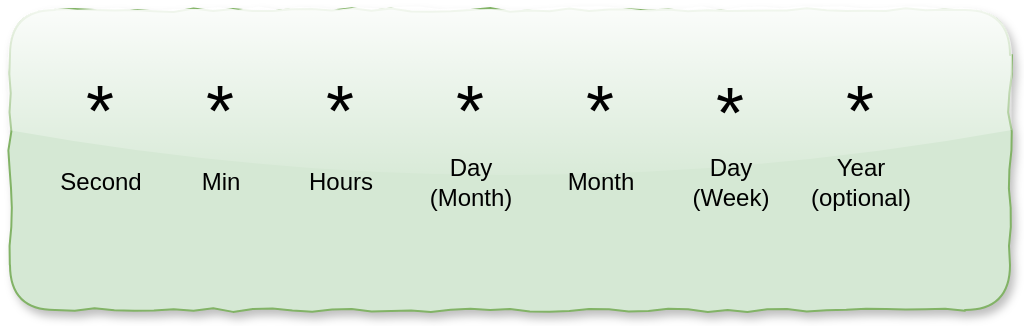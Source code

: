 <mxfile version="10.6.7" type="github"><diagram id="42qXkDY_PgjFCQO6nHN-" name="Page-1"><mxGraphModel dx="1394" dy="715" grid="1" gridSize="10" guides="1" tooltips="1" connect="1" arrows="1" fold="1" page="1" pageScale="1" pageWidth="827" pageHeight="1169" math="0" shadow="0"><root><mxCell id="0"/><mxCell id="1" parent="0"/><mxCell id="Hm1kKa16S8KWvEqv5Md4-1" value="" style="rounded=1;whiteSpace=wrap;html=1;fillColor=#d5e8d4;strokeColor=#82b366;shadow=1;glass=1;comic=1;" vertex="1" parent="1"><mxGeometry x="150" y="199" width="500" height="150" as="geometry"/></mxCell><mxCell id="Hm1kKa16S8KWvEqv5Md4-2" value="&lt;font style=&quot;font-size: 36px;&quot;&gt;*&lt;/font&gt;" style="text;html=1;strokeColor=none;fillColor=none;align=center;verticalAlign=middle;whiteSpace=wrap;rounded=0;fontSize=36;" vertex="1" parent="1"><mxGeometry x="175" y="234" width="40" height="30" as="geometry"/></mxCell><mxCell id="Hm1kKa16S8KWvEqv5Md4-3" value="&lt;font style=&quot;font-size: 36px;&quot;&gt;*&lt;/font&gt;" style="text;html=1;strokeColor=none;fillColor=none;align=center;verticalAlign=middle;whiteSpace=wrap;rounded=0;fontSize=36;" vertex="1" parent="1"><mxGeometry x="235" y="234" width="40" height="30" as="geometry"/></mxCell><mxCell id="Hm1kKa16S8KWvEqv5Md4-4" value="&lt;font style=&quot;font-size: 36px;&quot;&gt;*&lt;/font&gt;" style="text;html=1;strokeColor=none;fillColor=none;align=center;verticalAlign=middle;whiteSpace=wrap;rounded=0;fontSize=36;" vertex="1" parent="1"><mxGeometry x="295" y="234" width="40" height="30" as="geometry"/></mxCell><mxCell id="Hm1kKa16S8KWvEqv5Md4-5" value="&lt;font style=&quot;font-size: 36px;&quot;&gt;*&lt;/font&gt;" style="text;html=1;strokeColor=none;fillColor=none;align=center;verticalAlign=middle;whiteSpace=wrap;rounded=0;fontSize=36;" vertex="1" parent="1"><mxGeometry x="360" y="234" width="40" height="30" as="geometry"/></mxCell><mxCell id="Hm1kKa16S8KWvEqv5Md4-6" value="&lt;font style=&quot;font-size: 36px;&quot;&gt;*&lt;/font&gt;" style="text;html=1;strokeColor=none;fillColor=none;align=center;verticalAlign=middle;whiteSpace=wrap;rounded=0;fontSize=36;" vertex="1" parent="1"><mxGeometry x="425" y="234" width="40" height="30" as="geometry"/></mxCell><mxCell id="Hm1kKa16S8KWvEqv5Md4-7" value="&lt;font style=&quot;font-size: 36px;&quot;&gt;*&lt;/font&gt;" style="text;html=1;strokeColor=none;fillColor=none;align=center;verticalAlign=middle;whiteSpace=wrap;rounded=0;fontSize=36;" vertex="1" parent="1"><mxGeometry x="490" y="235" width="40" height="30" as="geometry"/></mxCell><mxCell id="Hm1kKa16S8KWvEqv5Md4-8" value="&lt;font style=&quot;font-size: 36px;&quot;&gt;*&lt;/font&gt;" style="text;html=1;strokeColor=none;fillColor=none;align=center;verticalAlign=middle;whiteSpace=wrap;rounded=0;fontSize=36;" vertex="1" parent="1"><mxGeometry x="555" y="234" width="40" height="30" as="geometry"/></mxCell><mxCell id="Hm1kKa16S8KWvEqv5Md4-9" value="&lt;font style=&quot;font-size: 12px&quot;&gt;Second&lt;/font&gt;" style="text;html=1;strokeColor=none;fillColor=none;align=center;verticalAlign=middle;whiteSpace=wrap;rounded=0;fontSize=12;" vertex="1" parent="1"><mxGeometry x="167.5" y="275" width="55" height="20" as="geometry"/></mxCell><mxCell id="Hm1kKa16S8KWvEqv5Md4-14" value="&lt;font style=&quot;font-size: 12px&quot;&gt;Min&lt;/font&gt;" style="text;html=1;strokeColor=none;fillColor=none;align=center;verticalAlign=middle;whiteSpace=wrap;rounded=0;fontSize=12;" vertex="1" parent="1"><mxGeometry x="227.5" y="275" width="55" height="20" as="geometry"/></mxCell><mxCell id="Hm1kKa16S8KWvEqv5Md4-15" value="&lt;font style=&quot;font-size: 12px&quot;&gt;Hours&lt;/font&gt;" style="text;html=1;strokeColor=none;fillColor=none;align=center;verticalAlign=middle;whiteSpace=wrap;rounded=0;fontSize=12;" vertex="1" parent="1"><mxGeometry x="287.5" y="275" width="55" height="20" as="geometry"/></mxCell><mxCell id="Hm1kKa16S8KWvEqv5Md4-16" value="&lt;font style=&quot;font-size: 12px&quot;&gt;Day&lt;br&gt;(Month)&lt;br&gt;&lt;/font&gt;" style="text;html=1;strokeColor=none;fillColor=none;align=center;verticalAlign=middle;whiteSpace=wrap;rounded=0;fontSize=12;" vertex="1" parent="1"><mxGeometry x="352.5" y="275" width="55" height="20" as="geometry"/></mxCell><mxCell id="Hm1kKa16S8KWvEqv5Md4-17" value="&lt;font style=&quot;font-size: 12px&quot;&gt;Month&lt;/font&gt;" style="text;html=1;strokeColor=none;fillColor=none;align=center;verticalAlign=middle;whiteSpace=wrap;rounded=0;fontSize=12;" vertex="1" parent="1"><mxGeometry x="417.5" y="275" width="55" height="20" as="geometry"/></mxCell><mxCell id="Hm1kKa16S8KWvEqv5Md4-20" value="&lt;font style=&quot;font-size: 12px&quot;&gt;Day&lt;br&gt;(Week)&lt;br&gt;&lt;/font&gt;" style="text;html=1;strokeColor=none;fillColor=none;align=center;verticalAlign=middle;whiteSpace=wrap;rounded=0;fontSize=12;" vertex="1" parent="1"><mxGeometry x="482.5" y="275" width="55" height="20" as="geometry"/></mxCell><mxCell id="Hm1kKa16S8KWvEqv5Md4-21" value="&lt;font style=&quot;font-size: 12px&quot;&gt;Year&lt;br&gt;(optional)&lt;br&gt;&lt;/font&gt;" style="text;html=1;strokeColor=none;fillColor=none;align=center;verticalAlign=middle;whiteSpace=wrap;rounded=0;fontSize=12;" vertex="1" parent="1"><mxGeometry x="547.5" y="275" width="55" height="20" as="geometry"/></mxCell></root></mxGraphModel></diagram></mxfile>